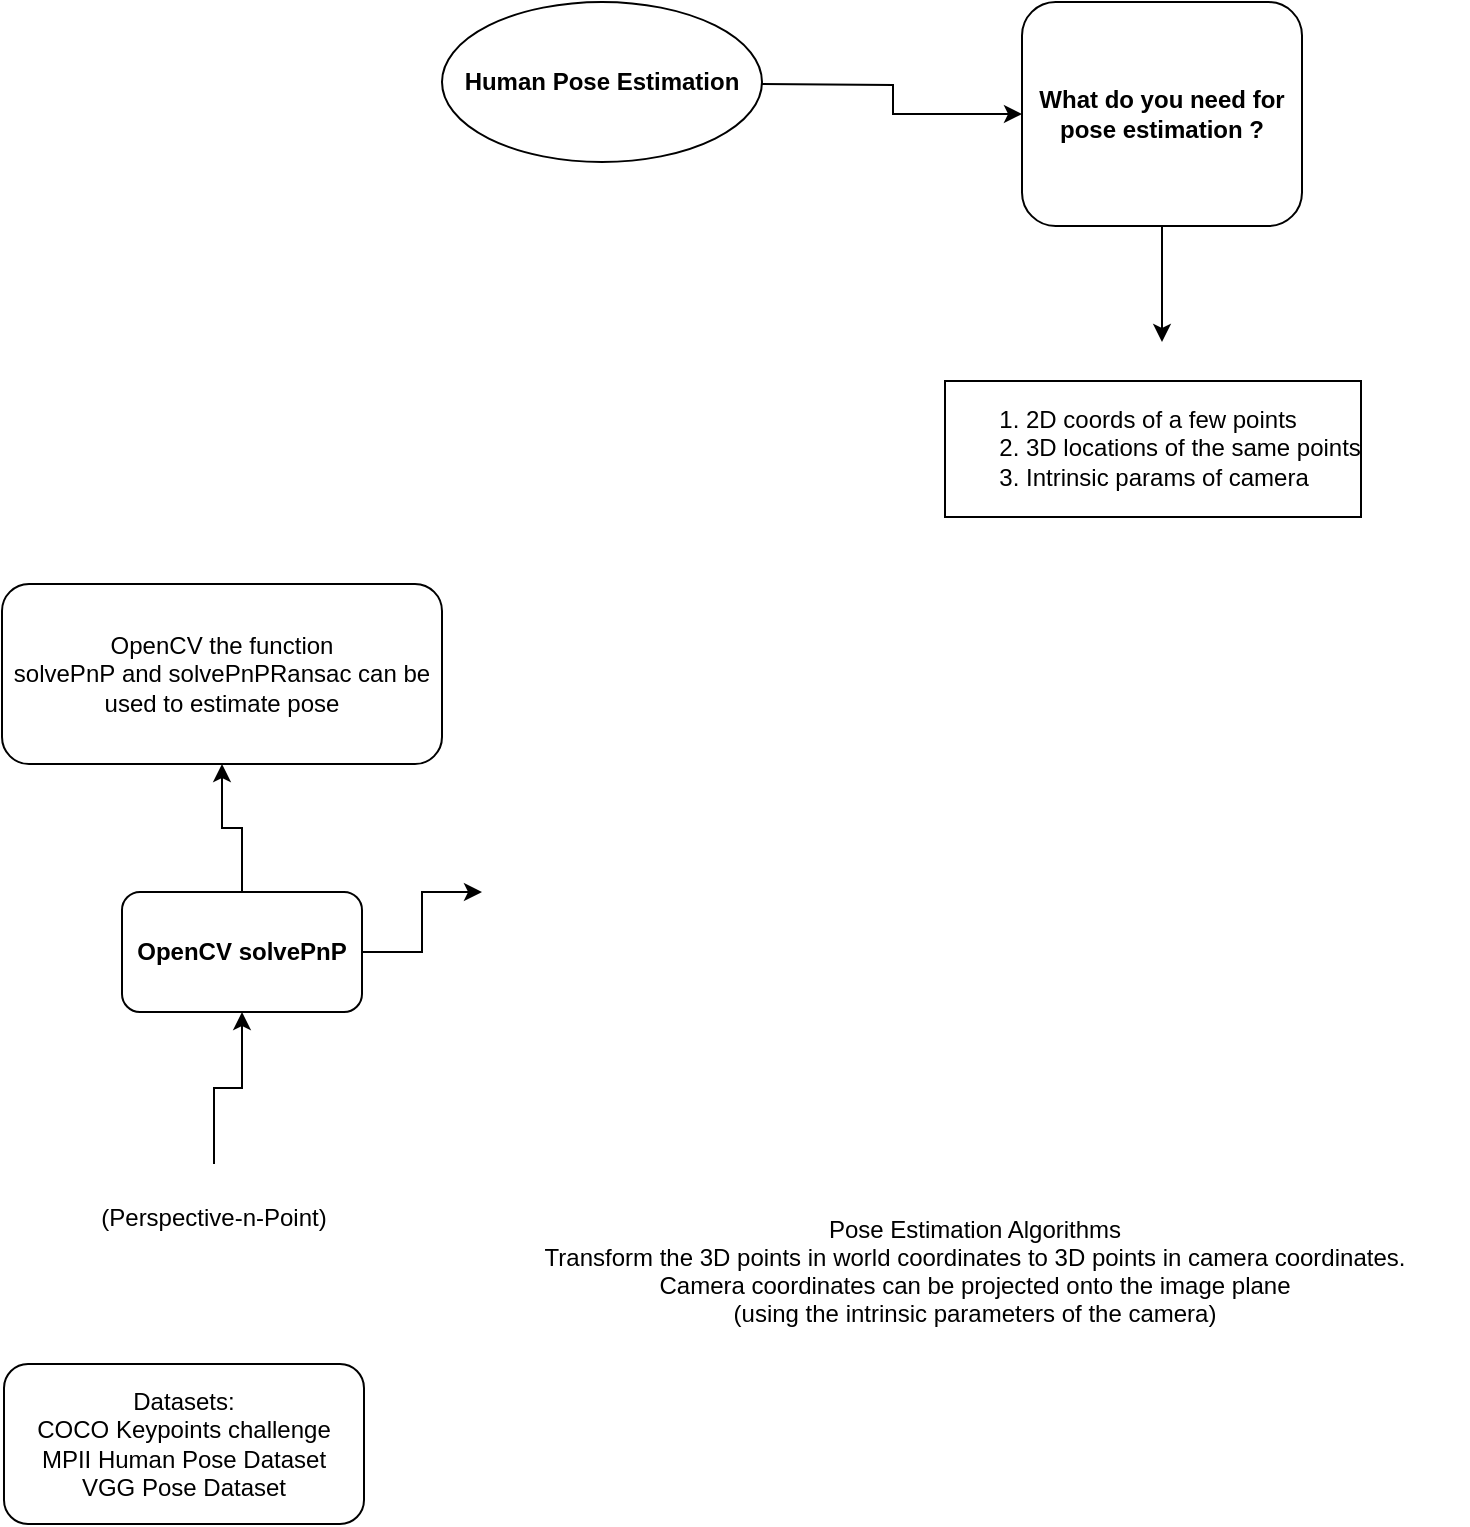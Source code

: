<mxfile version="10.6.0" type="github"><diagram id="54NMmmS_aWTiw1mbn_Hl" name="Page-1"><mxGraphModel dx="1252" dy="620" grid="1" gridSize="10" guides="1" tooltips="1" connect="1" arrows="1" fold="1" page="1" pageScale="1" pageWidth="850" pageHeight="1100" math="0" shadow="0"><root><mxCell id="0"/><mxCell id="1" parent="0"/><mxCell id="z52uDh_5KJnxBceCIZf_-4" value="" style="edgeStyle=orthogonalEdgeStyle;rounded=0;orthogonalLoop=1;jettySize=auto;html=1;" parent="1" edge="1" target="z52uDh_5KJnxBceCIZf_-3"><mxGeometry relative="1" as="geometry"><mxPoint x="459" y="240" as="sourcePoint"/><mxPoint x="539" y="266" as="targetPoint"/></mxGeometry></mxCell><mxCell id="z52uDh_5KJnxBceCIZf_-6" value="" style="edgeStyle=orthogonalEdgeStyle;rounded=0;orthogonalLoop=1;jettySize=auto;html=1;" parent="1" source="z52uDh_5KJnxBceCIZf_-3" target="z52uDh_5KJnxBceCIZf_-5" edge="1"><mxGeometry relative="1" as="geometry"/></mxCell><mxCell id="z52uDh_5KJnxBceCIZf_-3" value="&lt;h2 style=&quot;font-size: 12px;&quot;&gt;What do you need for pose estimation ?&lt;/h2&gt;" style="rounded=1;whiteSpace=wrap;html=1;fontSize=12;fontStyle=0" parent="1" vertex="1"><mxGeometry x="589" y="199" width="140" height="112" as="geometry"/></mxCell><mxCell id="z52uDh_5KJnxBceCIZf_-5" value="&lt;ol&gt;&lt;li&gt;2D coords of a few points&lt;/li&gt;&lt;li&gt;3D locations of the same points&lt;/li&gt;&lt;li&gt;Intrinsic params of camera&lt;/li&gt;&lt;/ol&gt;" style="text;strokeColor=none;fillColor=none;html=1;whiteSpace=wrap;verticalAlign=middle;overflow=hidden;labelBorderColor=#000000;" parent="1" vertex="1"><mxGeometry x="548" y="369" width="222" height="105" as="geometry"/></mxCell><mxCell id="z52uDh_5KJnxBceCIZf_-7" value="Pose Estimation Algorithms&#xA;Transform the 3D points in world coordinates to 3D points in camera coordinates.&#xA;Camera coordinates can be projected onto the image plane &#xA;(using the intrinsic parameters of the camera)&#xA;" style="shape=image;verticalLabelPosition=bottom;labelBackgroundColor=#ffffff;verticalAlign=top;aspect=fixed;imageAspect=0;image=https://www.learnopencv.com/wp-content/uploads/2016/09/ImageFormationEquation.jpg;" parent="1" vertex="1"><mxGeometry x="319" y="489" width="493" height="310" as="geometry"/></mxCell><mxCell id="z52uDh_5KJnxBceCIZf_-11" value="" style="edgeStyle=orthogonalEdgeStyle;rounded=0;orthogonalLoop=1;jettySize=auto;html=1;" parent="1" source="z52uDh_5KJnxBceCIZf_-10" target="z52uDh_5KJnxBceCIZf_-7" edge="1"><mxGeometry relative="1" as="geometry"/></mxCell><mxCell id="z52uDh_5KJnxBceCIZf_-19" value="" style="edgeStyle=orthogonalEdgeStyle;rounded=0;orthogonalLoop=1;jettySize=auto;html=1;fontSize=12;" parent="1" source="z52uDh_5KJnxBceCIZf_-10" target="z52uDh_5KJnxBceCIZf_-18" edge="1"><mxGeometry relative="1" as="geometry"/></mxCell><mxCell id="z52uDh_5KJnxBceCIZf_-10" value="&lt;h2 style=&quot;font-size: 12px;&quot;&gt;OpenCV solvePnP&lt;/h2&gt;" style="rounded=1;whiteSpace=wrap;html=1;fontSize=12;" parent="1" vertex="1"><mxGeometry x="139" y="644" width="120" height="60" as="geometry"/></mxCell><mxCell id="z52uDh_5KJnxBceCIZf_-18" value="&lt;h2 style=&quot;font-size: 12px&quot;&gt;&lt;span style=&quot;font-weight: normal&quot;&gt;OpenCV the function solvePnP&amp;nbsp;and&amp;nbsp;solvePnPRansac&amp;nbsp;can be used to estimate pose&lt;/span&gt;&lt;/h2&gt;" style="rounded=1;whiteSpace=wrap;html=1;fontSize=12;" parent="1" vertex="1"><mxGeometry x="79" y="490" width="220" height="90" as="geometry"/></mxCell><mxCell id="z52uDh_5KJnxBceCIZf_-17" value="Human Pose Estimation" style="ellipse;whiteSpace=wrap;html=1;align=center;container=1;recursiveResize=0;treeFolding=1;rounded=1;fontStyle=1" parent="1" vertex="1"><mxGeometry x="299" y="199" width="160" height="80" as="geometry"/></mxCell><mxCell id="z52uDh_5KJnxBceCIZf_-22" value="" style="edgeStyle=orthogonalEdgeStyle;rounded=0;orthogonalLoop=1;jettySize=auto;html=1;fontSize=12;" parent="1" source="z52uDh_5KJnxBceCIZf_-21" target="z52uDh_5KJnxBceCIZf_-10" edge="1"><mxGeometry relative="1" as="geometry"/></mxCell><mxCell id="z52uDh_5KJnxBceCIZf_-21" value="&lt;h2&gt;&lt;span style=&quot;font-weight: normal&quot;&gt;&lt;font style=&quot;font-size: 12px&quot;&gt;(Perspective-n-Point)&lt;/font&gt;&lt;/span&gt;&lt;/h2&gt;" style="text;html=1;strokeColor=none;fillColor=none;align=center;verticalAlign=middle;whiteSpace=wrap;rounded=0;" parent="1" vertex="1"><mxGeometry x="90" y="780" width="190" height="50" as="geometry"/></mxCell><mxCell id="aeFGRCeC6gt78jXdhmqt-1" value="&lt;div&gt;Datasets:&lt;/div&gt;&lt;div&gt;COCO Keypoints challenge&lt;/div&gt;&lt;div&gt;MPII Human Pose Dataset&lt;/div&gt;&lt;div&gt;VGG Pose Dataset&lt;/div&gt;" style="rounded=1;whiteSpace=wrap;html=1;" vertex="1" parent="1"><mxGeometry x="80" y="880" width="180" height="80" as="geometry"/></mxCell></root></mxGraphModel></diagram></mxfile>